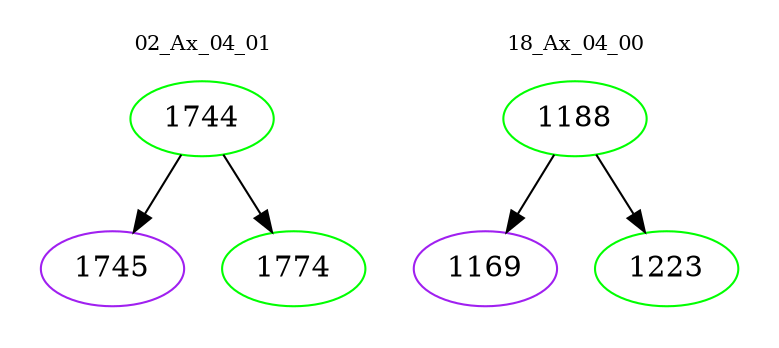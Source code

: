 digraph{
subgraph cluster_0 {
color = white
label = "02_Ax_04_01";
fontsize=10;
T0_1744 [label="1744", color="green"]
T0_1744 -> T0_1745 [color="black"]
T0_1745 [label="1745", color="purple"]
T0_1744 -> T0_1774 [color="black"]
T0_1774 [label="1774", color="green"]
}
subgraph cluster_1 {
color = white
label = "18_Ax_04_00";
fontsize=10;
T1_1188 [label="1188", color="green"]
T1_1188 -> T1_1169 [color="black"]
T1_1169 [label="1169", color="purple"]
T1_1188 -> T1_1223 [color="black"]
T1_1223 [label="1223", color="green"]
}
}
